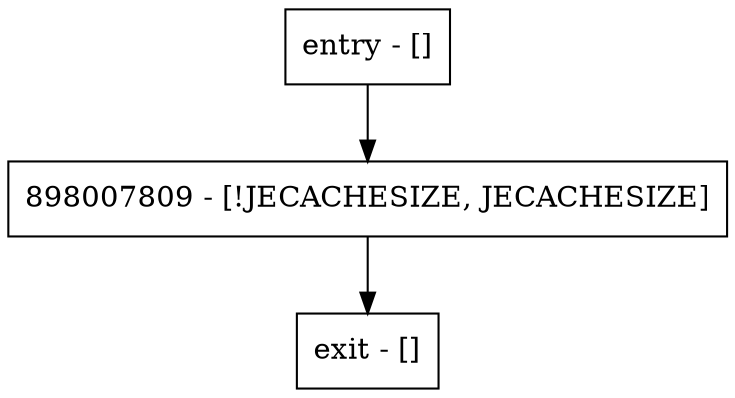 digraph calculateMemorySize {
node [shape=record];
entry [label="entry - []"];
exit [label="exit - []"];
898007809 [label="898007809 - [!JECACHESIZE, JECACHESIZE]"];
entry;
exit;
entry -> 898007809;
898007809 -> exit;
}
